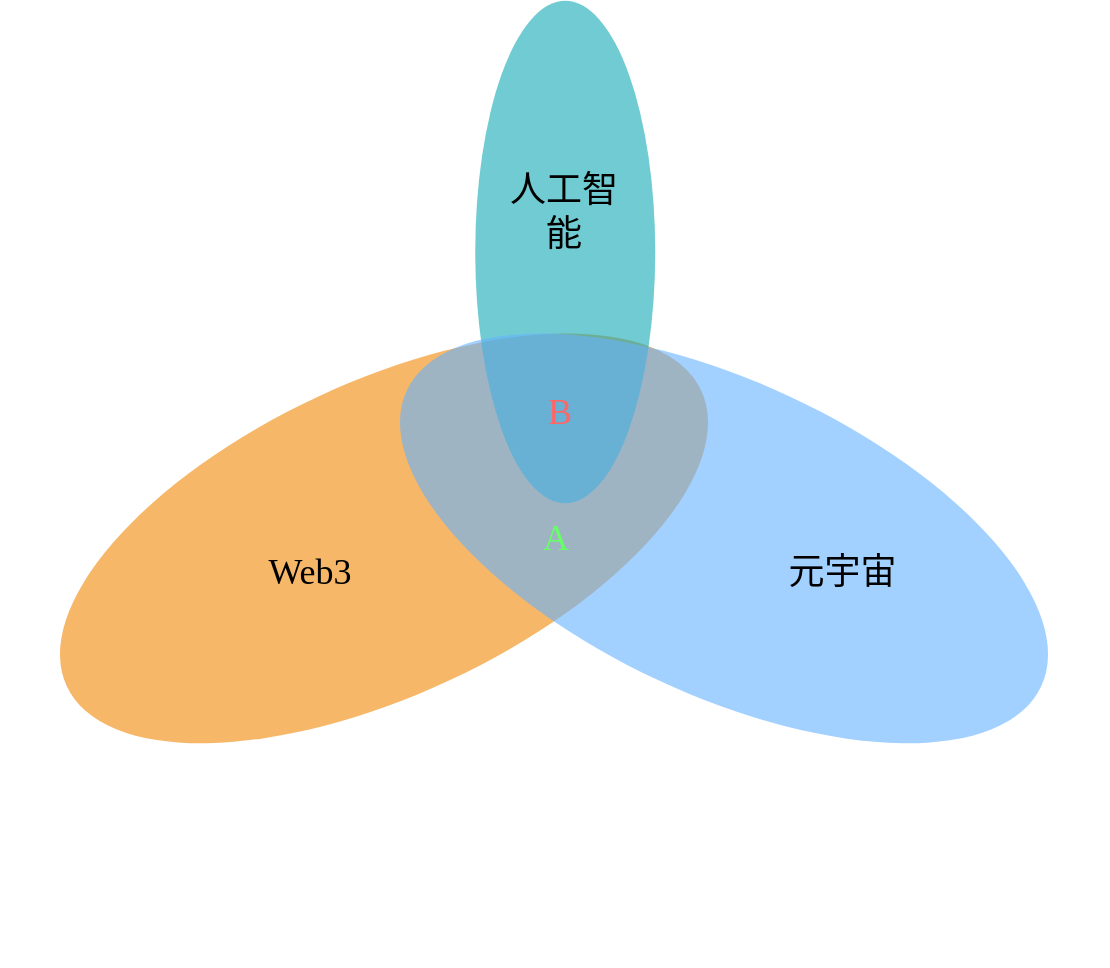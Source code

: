 <mxfile version="20.8.8" type="github">
  <diagram id="3228e29e-7158-1315-38df-8450db1d8a1d" name="Page-1">
    <mxGraphModel dx="1221" dy="822" grid="1" gridSize="10" guides="1" tooltips="1" connect="1" arrows="1" fold="1" page="1" pageScale="1" pageWidth="1169" pageHeight="827" background="none" math="0" shadow="0">
      <root>
        <mxCell id="0" />
        <mxCell id="1" parent="0" />
        <mxCell id="21541" value="" style="ellipse;whiteSpace=wrap;rotation=-25;fillColor=#F08705;opacity=60;strokeColor=none;html=1;" parent="1" vertex="1">
          <mxGeometry x="280" y="220" width="350" height="156.38" as="geometry" />
        </mxCell>
        <mxCell id="21544" value="" style="ellipse;whiteSpace=wrap;fillColor=#12AAB5;opacity=60;strokeColor=none;rotation=90;html=1;shadow=0;gradientColor=none;" parent="1" vertex="1">
          <mxGeometry x="420" y="110" width="251.24" height="90" as="geometry" />
        </mxCell>
        <mxCell id="21550" value="E" style="text;spacingTop=-5;fontStyle=0;fontSize=14;html=1;fontColor=#FFFFFF;" parent="1" vertex="1">
          <mxGeometry x="540.5" y="491.753" width="30" height="20" as="geometry" />
        </mxCell>
        <mxCell id="yQlu2G9x0r_U7x9RARwV-21565" value="" style="ellipse;whiteSpace=wrap;rotation=205;fillColor=#66B2FF;opacity=60;strokeColor=none;html=1;direction=east;" vertex="1" parent="1">
          <mxGeometry x="450" y="220" width="350" height="156.38" as="geometry" />
        </mxCell>
        <mxCell id="yQlu2G9x0r_U7x9RARwV-21566" value="&lt;font face=&quot;得意黑&quot; style=&quot;font-size: 18px;&quot;&gt;人工智能&lt;/font&gt;" style="text;strokeColor=none;align=center;fillColor=none;html=1;verticalAlign=middle;whiteSpace=wrap;rounded=0;strokeWidth=6;fontSize=18;" vertex="1" parent="1">
          <mxGeometry x="513.43" y="120" width="64.38" height="30" as="geometry" />
        </mxCell>
        <mxCell id="yQlu2G9x0r_U7x9RARwV-21567" value="&lt;font face=&quot;得意黑&quot; style=&quot;font-size: 18px;&quot;&gt;Web3&lt;/font&gt;" style="text;strokeColor=none;align=center;fillColor=none;html=1;verticalAlign=middle;whiteSpace=wrap;rounded=0;strokeWidth=6;fontSize=18;" vertex="1" parent="1">
          <mxGeometry x="385.62" y="300" width="64.38" height="30" as="geometry" />
        </mxCell>
        <mxCell id="yQlu2G9x0r_U7x9RARwV-21568" value="&lt;font face=&quot;得意黑&quot;&gt;&amp;nbsp;元宇宙&lt;/font&gt;" style="text;strokeColor=none;align=center;fillColor=none;html=1;verticalAlign=middle;whiteSpace=wrap;rounded=0;strokeWidth=6;fontSize=18;" vertex="1" parent="1">
          <mxGeometry x="650" y="300" width="64.38" height="30" as="geometry" />
        </mxCell>
        <mxCell id="yQlu2G9x0r_U7x9RARwV-21569" value="A" style="text;strokeColor=none;align=center;fillColor=none;html=1;verticalAlign=middle;whiteSpace=wrap;rounded=0;fontSize=18;fontFamily=得意黑;fontColor=#66FF66;" vertex="1" parent="1">
          <mxGeometry x="510.5" y="283.19" width="60" height="30" as="geometry" />
        </mxCell>
        <mxCell id="yQlu2G9x0r_U7x9RARwV-21570" value="&lt;font&gt;B&lt;/font&gt;" style="text;strokeColor=none;align=center;fillColor=none;html=1;verticalAlign=middle;whiteSpace=wrap;rounded=0;fontSize=18;fontFamily=得意黑;fontColor=#FF6666;" vertex="1" parent="1">
          <mxGeometry x="513.43" y="220" width="60" height="30" as="geometry" />
        </mxCell>
      </root>
    </mxGraphModel>
  </diagram>
</mxfile>
